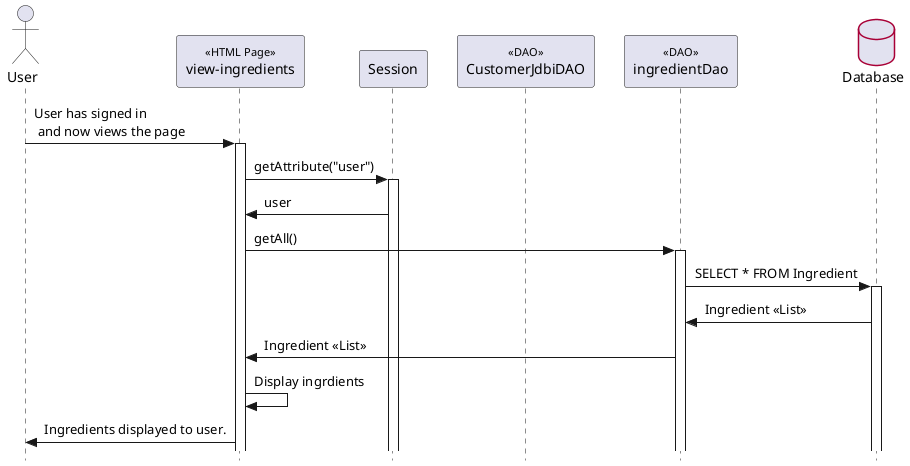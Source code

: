 @startuml customerViewsProductPage

' === Style Tweaks ===

skinparam {
  Style StrictUML
  RoundCorner 5
  ParticipantPadding 10
  Padding 2
  SequenceStereotype {
    Font {
      Size 11
      Style plain
    }
  }
  Database {
	BorderColor #A80036
  }
}


' === Actors / Participants

actor "User" as user
participant "view-ingredients" as viewIngredients << HTML Page >>
participant "Session" as session
participant "CustomerJdbiDAO" as dao << DAO >>
participant "ingredientDao" as ingredientDao << DAO >>
database "Database" as db


' === Interactions ===

user -> viewIngredients++ : User has signed in\n and now views the page

viewIngredients -> session++ : getAttribute("user")
session -> viewIngredients : user

viewIngredients -> ingredientDao++ : getAll()
ingredientDao -> db++ : SELECT * FROM Ingredient
db -> ingredientDao : Ingredient <<List>>
ingredientDao -> viewIngredients : Ingredient <<List>>

viewIngredients -> viewIngredients : Display ingrdients
viewIngredients -> user : Ingredients displayed to user.

@enduml